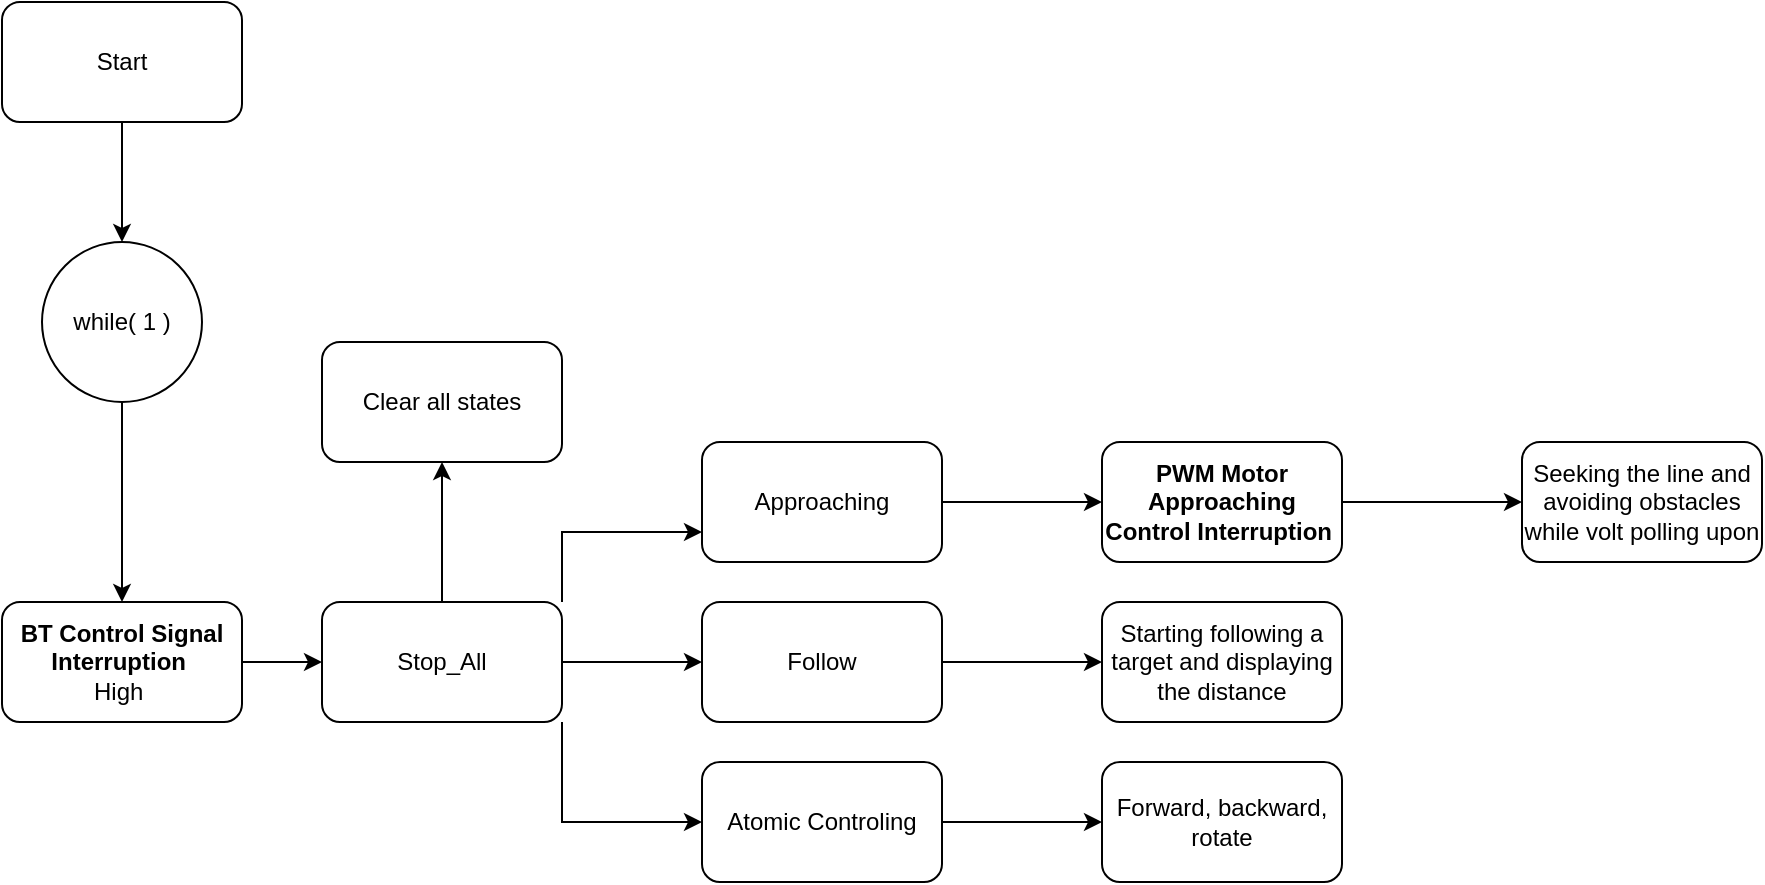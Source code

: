 <mxfile version="21.5.1" type="device">
  <diagram name="Page-1" id="Yl0grZAsx02vCkAKZnFy">
    <mxGraphModel dx="963" dy="671" grid="1" gridSize="10" guides="1" tooltips="1" connect="1" arrows="1" fold="1" page="1" pageScale="1" pageWidth="850" pageHeight="1100" math="0" shadow="0">
      <root>
        <mxCell id="0" />
        <mxCell id="1" parent="0" />
        <mxCell id="EHwtzrqox_di207ukepl-5" style="edgeStyle=orthogonalEdgeStyle;rounded=0;orthogonalLoop=1;jettySize=auto;html=1;exitX=0.5;exitY=1;exitDx=0;exitDy=0;entryX=0.5;entryY=0;entryDx=0;entryDy=0;" parent="1" source="EHwtzrqox_di207ukepl-1" target="EHwtzrqox_di207ukepl-2" edge="1">
          <mxGeometry relative="1" as="geometry" />
        </mxCell>
        <mxCell id="EHwtzrqox_di207ukepl-1" value="Start" style="rounded=1;whiteSpace=wrap;html=1;" parent="1" vertex="1">
          <mxGeometry x="80" y="40" width="120" height="60" as="geometry" />
        </mxCell>
        <mxCell id="EHwtzrqox_di207ukepl-6" style="edgeStyle=orthogonalEdgeStyle;rounded=0;orthogonalLoop=1;jettySize=auto;html=1;exitX=0.5;exitY=1;exitDx=0;exitDy=0;entryX=0.5;entryY=0;entryDx=0;entryDy=0;" parent="1" source="EHwtzrqox_di207ukepl-2" target="EHwtzrqox_di207ukepl-3" edge="1">
          <mxGeometry relative="1" as="geometry" />
        </mxCell>
        <mxCell id="EHwtzrqox_di207ukepl-2" value="while( 1 )" style="ellipse;whiteSpace=wrap;html=1;aspect=fixed;" parent="1" vertex="1">
          <mxGeometry x="100" y="160" width="80" height="80" as="geometry" />
        </mxCell>
        <mxCell id="bmRea1btxsk-2inmsYYs-6" style="edgeStyle=orthogonalEdgeStyle;rounded=0;orthogonalLoop=1;jettySize=auto;html=1;exitX=1;exitY=0.5;exitDx=0;exitDy=0;entryX=0;entryY=0.5;entryDx=0;entryDy=0;" edge="1" parent="1" source="EHwtzrqox_di207ukepl-3" target="EHwtzrqox_di207ukepl-8">
          <mxGeometry relative="1" as="geometry" />
        </mxCell>
        <mxCell id="EHwtzrqox_di207ukepl-3" value="&lt;b&gt;BT Control Signal Interruption&amp;nbsp;&lt;/b&gt;&lt;br&gt;High&amp;nbsp;" style="rounded=1;whiteSpace=wrap;html=1;" parent="1" vertex="1">
          <mxGeometry x="80" y="340" width="120" height="60" as="geometry" />
        </mxCell>
        <mxCell id="bmRea1btxsk-2inmsYYs-5" style="edgeStyle=orthogonalEdgeStyle;rounded=0;orthogonalLoop=1;jettySize=auto;html=1;exitX=1;exitY=0.5;exitDx=0;exitDy=0;entryX=0;entryY=0.5;entryDx=0;entryDy=0;" edge="1" parent="1" source="EHwtzrqox_di207ukepl-4" target="EHwtzrqox_di207ukepl-18">
          <mxGeometry relative="1" as="geometry">
            <Array as="points">
              <mxPoint x="780" y="290" />
            </Array>
          </mxGeometry>
        </mxCell>
        <mxCell id="EHwtzrqox_di207ukepl-4" value="&lt;b&gt;PWM Motor Approaching Control Interruption&amp;nbsp;&lt;/b&gt;&lt;br&gt;" style="rounded=1;whiteSpace=wrap;html=1;" parent="1" vertex="1">
          <mxGeometry x="630" y="260" width="120" height="60" as="geometry" />
        </mxCell>
        <mxCell id="EHwtzrqox_di207ukepl-17" value="" style="edgeStyle=orthogonalEdgeStyle;rounded=0;orthogonalLoop=1;jettySize=auto;html=1;" parent="1" source="EHwtzrqox_di207ukepl-8" target="EHwtzrqox_di207ukepl-16" edge="1">
          <mxGeometry relative="1" as="geometry" />
        </mxCell>
        <mxCell id="bmRea1btxsk-2inmsYYs-7" style="edgeStyle=orthogonalEdgeStyle;rounded=0;orthogonalLoop=1;jettySize=auto;html=1;exitX=1;exitY=0;exitDx=0;exitDy=0;entryX=0;entryY=0.75;entryDx=0;entryDy=0;" edge="1" parent="1" source="EHwtzrqox_di207ukepl-8" target="EHwtzrqox_di207ukepl-9">
          <mxGeometry relative="1" as="geometry" />
        </mxCell>
        <mxCell id="bmRea1btxsk-2inmsYYs-8" style="edgeStyle=orthogonalEdgeStyle;rounded=0;orthogonalLoop=1;jettySize=auto;html=1;exitX=1;exitY=1;exitDx=0;exitDy=0;entryX=0;entryY=0.5;entryDx=0;entryDy=0;" edge="1" parent="1" source="EHwtzrqox_di207ukepl-8" target="EHwtzrqox_di207ukepl-11">
          <mxGeometry relative="1" as="geometry" />
        </mxCell>
        <mxCell id="bmRea1btxsk-2inmsYYs-9" style="edgeStyle=orthogonalEdgeStyle;rounded=0;orthogonalLoop=1;jettySize=auto;html=1;exitX=1;exitY=0.5;exitDx=0;exitDy=0;" edge="1" parent="1" source="EHwtzrqox_di207ukepl-8" target="EHwtzrqox_di207ukepl-10">
          <mxGeometry relative="1" as="geometry" />
        </mxCell>
        <mxCell id="EHwtzrqox_di207ukepl-8" value="Stop_All" style="rounded=1;whiteSpace=wrap;html=1;" parent="1" vertex="1">
          <mxGeometry x="240" y="340" width="120" height="60" as="geometry" />
        </mxCell>
        <mxCell id="bmRea1btxsk-2inmsYYs-4" style="edgeStyle=orthogonalEdgeStyle;rounded=0;orthogonalLoop=1;jettySize=auto;html=1;exitX=1;exitY=0.5;exitDx=0;exitDy=0;" edge="1" parent="1" source="EHwtzrqox_di207ukepl-9" target="EHwtzrqox_di207ukepl-4">
          <mxGeometry relative="1" as="geometry" />
        </mxCell>
        <mxCell id="EHwtzrqox_di207ukepl-9" value="Approaching" style="rounded=1;whiteSpace=wrap;html=1;" parent="1" vertex="1">
          <mxGeometry x="430" y="260" width="120" height="60" as="geometry" />
        </mxCell>
        <mxCell id="EHwtzrqox_di207ukepl-22" value="" style="edgeStyle=orthogonalEdgeStyle;rounded=0;orthogonalLoop=1;jettySize=auto;html=1;" parent="1" source="EHwtzrqox_di207ukepl-10" target="EHwtzrqox_di207ukepl-21" edge="1">
          <mxGeometry relative="1" as="geometry" />
        </mxCell>
        <mxCell id="EHwtzrqox_di207ukepl-10" value="Follow" style="rounded=1;whiteSpace=wrap;html=1;" parent="1" vertex="1">
          <mxGeometry x="430" y="340" width="120" height="60" as="geometry" />
        </mxCell>
        <mxCell id="EHwtzrqox_di207ukepl-25" value="" style="edgeStyle=orthogonalEdgeStyle;rounded=0;orthogonalLoop=1;jettySize=auto;html=1;" parent="1" source="EHwtzrqox_di207ukepl-11" target="EHwtzrqox_di207ukepl-24" edge="1">
          <mxGeometry relative="1" as="geometry" />
        </mxCell>
        <mxCell id="EHwtzrqox_di207ukepl-11" value="Atomic Controling" style="rounded=1;whiteSpace=wrap;html=1;" parent="1" vertex="1">
          <mxGeometry x="430" y="420" width="120" height="60" as="geometry" />
        </mxCell>
        <mxCell id="EHwtzrqox_di207ukepl-16" value="Clear all states" style="rounded=1;whiteSpace=wrap;html=1;" parent="1" vertex="1">
          <mxGeometry x="240" y="210" width="120" height="60" as="geometry" />
        </mxCell>
        <mxCell id="EHwtzrqox_di207ukepl-18" value="Seeking the line and avoiding obstacles while volt polling upon" style="whiteSpace=wrap;html=1;rounded=1;" parent="1" vertex="1">
          <mxGeometry x="840" y="260" width="120" height="60" as="geometry" />
        </mxCell>
        <mxCell id="EHwtzrqox_di207ukepl-21" value="Starting following a target and displaying the distance" style="whiteSpace=wrap;html=1;rounded=1;" parent="1" vertex="1">
          <mxGeometry x="630" y="340" width="120" height="60" as="geometry" />
        </mxCell>
        <mxCell id="EHwtzrqox_di207ukepl-24" value="Forward, backward, rotate" style="rounded=1;whiteSpace=wrap;html=1;" parent="1" vertex="1">
          <mxGeometry x="630" y="420" width="120" height="60" as="geometry" />
        </mxCell>
      </root>
    </mxGraphModel>
  </diagram>
</mxfile>
